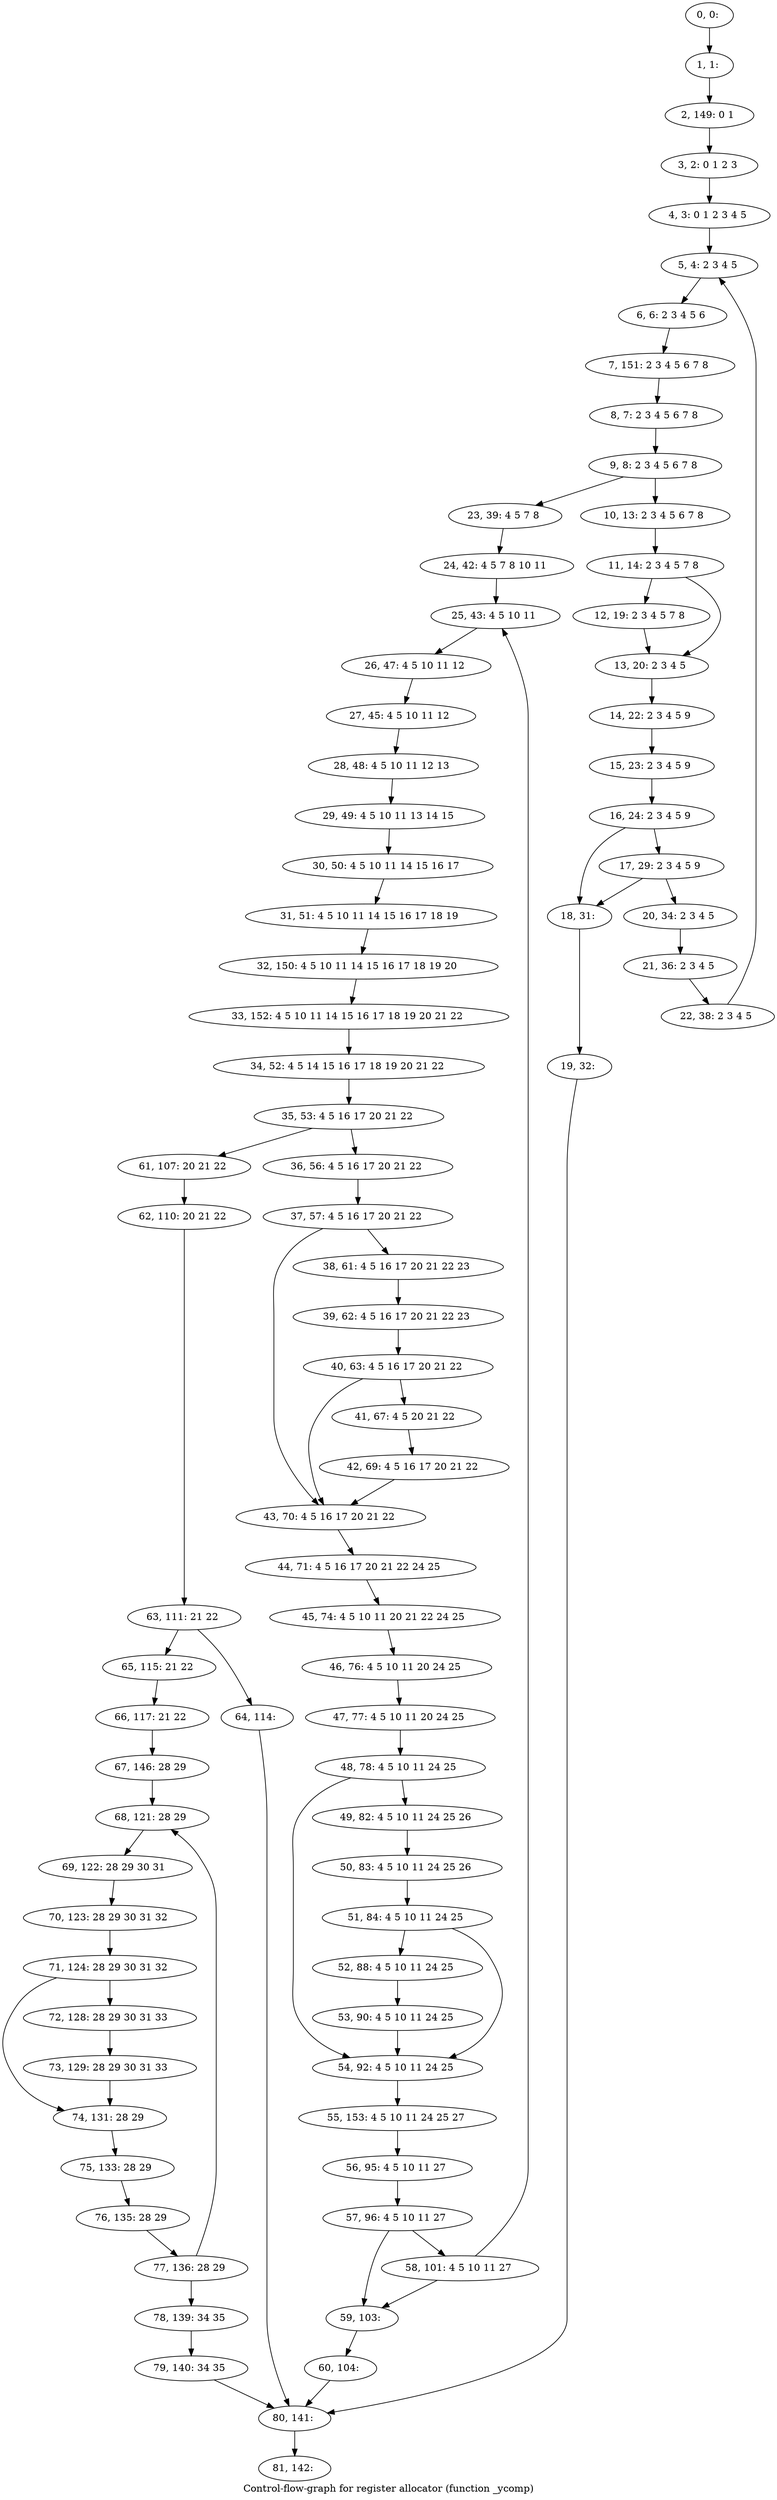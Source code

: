 digraph G {
graph [label="Control-flow-graph for register allocator (function _ycomp)"]
0[label="0, 0: "];
1[label="1, 1: "];
2[label="2, 149: 0 1 "];
3[label="3, 2: 0 1 2 3 "];
4[label="4, 3: 0 1 2 3 4 5 "];
5[label="5, 4: 2 3 4 5 "];
6[label="6, 6: 2 3 4 5 6 "];
7[label="7, 151: 2 3 4 5 6 7 8 "];
8[label="8, 7: 2 3 4 5 6 7 8 "];
9[label="9, 8: 2 3 4 5 6 7 8 "];
10[label="10, 13: 2 3 4 5 6 7 8 "];
11[label="11, 14: 2 3 4 5 7 8 "];
12[label="12, 19: 2 3 4 5 7 8 "];
13[label="13, 20: 2 3 4 5 "];
14[label="14, 22: 2 3 4 5 9 "];
15[label="15, 23: 2 3 4 5 9 "];
16[label="16, 24: 2 3 4 5 9 "];
17[label="17, 29: 2 3 4 5 9 "];
18[label="18, 31: "];
19[label="19, 32: "];
20[label="20, 34: 2 3 4 5 "];
21[label="21, 36: 2 3 4 5 "];
22[label="22, 38: 2 3 4 5 "];
23[label="23, 39: 4 5 7 8 "];
24[label="24, 42: 4 5 7 8 10 11 "];
25[label="25, 43: 4 5 10 11 "];
26[label="26, 47: 4 5 10 11 12 "];
27[label="27, 45: 4 5 10 11 12 "];
28[label="28, 48: 4 5 10 11 12 13 "];
29[label="29, 49: 4 5 10 11 13 14 15 "];
30[label="30, 50: 4 5 10 11 14 15 16 17 "];
31[label="31, 51: 4 5 10 11 14 15 16 17 18 19 "];
32[label="32, 150: 4 5 10 11 14 15 16 17 18 19 20 "];
33[label="33, 152: 4 5 10 11 14 15 16 17 18 19 20 21 22 "];
34[label="34, 52: 4 5 14 15 16 17 18 19 20 21 22 "];
35[label="35, 53: 4 5 16 17 20 21 22 "];
36[label="36, 56: 4 5 16 17 20 21 22 "];
37[label="37, 57: 4 5 16 17 20 21 22 "];
38[label="38, 61: 4 5 16 17 20 21 22 23 "];
39[label="39, 62: 4 5 16 17 20 21 22 23 "];
40[label="40, 63: 4 5 16 17 20 21 22 "];
41[label="41, 67: 4 5 20 21 22 "];
42[label="42, 69: 4 5 16 17 20 21 22 "];
43[label="43, 70: 4 5 16 17 20 21 22 "];
44[label="44, 71: 4 5 16 17 20 21 22 24 25 "];
45[label="45, 74: 4 5 10 11 20 21 22 24 25 "];
46[label="46, 76: 4 5 10 11 20 24 25 "];
47[label="47, 77: 4 5 10 11 20 24 25 "];
48[label="48, 78: 4 5 10 11 24 25 "];
49[label="49, 82: 4 5 10 11 24 25 26 "];
50[label="50, 83: 4 5 10 11 24 25 26 "];
51[label="51, 84: 4 5 10 11 24 25 "];
52[label="52, 88: 4 5 10 11 24 25 "];
53[label="53, 90: 4 5 10 11 24 25 "];
54[label="54, 92: 4 5 10 11 24 25 "];
55[label="55, 153: 4 5 10 11 24 25 27 "];
56[label="56, 95: 4 5 10 11 27 "];
57[label="57, 96: 4 5 10 11 27 "];
58[label="58, 101: 4 5 10 11 27 "];
59[label="59, 103: "];
60[label="60, 104: "];
61[label="61, 107: 20 21 22 "];
62[label="62, 110: 20 21 22 "];
63[label="63, 111: 21 22 "];
64[label="64, 114: "];
65[label="65, 115: 21 22 "];
66[label="66, 117: 21 22 "];
67[label="67, 146: 28 29 "];
68[label="68, 121: 28 29 "];
69[label="69, 122: 28 29 30 31 "];
70[label="70, 123: 28 29 30 31 32 "];
71[label="71, 124: 28 29 30 31 32 "];
72[label="72, 128: 28 29 30 31 33 "];
73[label="73, 129: 28 29 30 31 33 "];
74[label="74, 131: 28 29 "];
75[label="75, 133: 28 29 "];
76[label="76, 135: 28 29 "];
77[label="77, 136: 28 29 "];
78[label="78, 139: 34 35 "];
79[label="79, 140: 34 35 "];
80[label="80, 141: "];
81[label="81, 142: "];
0->1 ;
1->2 ;
2->3 ;
3->4 ;
4->5 ;
5->6 ;
6->7 ;
7->8 ;
8->9 ;
9->10 ;
9->23 ;
10->11 ;
11->12 ;
11->13 ;
12->13 ;
13->14 ;
14->15 ;
15->16 ;
16->17 ;
16->18 ;
17->18 ;
17->20 ;
18->19 ;
19->80 ;
20->21 ;
21->22 ;
22->5 ;
23->24 ;
24->25 ;
25->26 ;
26->27 ;
27->28 ;
28->29 ;
29->30 ;
30->31 ;
31->32 ;
32->33 ;
33->34 ;
34->35 ;
35->36 ;
35->61 ;
36->37 ;
37->38 ;
37->43 ;
38->39 ;
39->40 ;
40->41 ;
40->43 ;
41->42 ;
42->43 ;
43->44 ;
44->45 ;
45->46 ;
46->47 ;
47->48 ;
48->49 ;
48->54 ;
49->50 ;
50->51 ;
51->52 ;
51->54 ;
52->53 ;
53->54 ;
54->55 ;
55->56 ;
56->57 ;
57->58 ;
57->59 ;
58->59 ;
58->25 ;
59->60 ;
60->80 ;
61->62 ;
62->63 ;
63->64 ;
63->65 ;
64->80 ;
65->66 ;
66->67 ;
67->68 ;
68->69 ;
69->70 ;
70->71 ;
71->72 ;
71->74 ;
72->73 ;
73->74 ;
74->75 ;
75->76 ;
76->77 ;
77->78 ;
77->68 ;
78->79 ;
79->80 ;
80->81 ;
}

